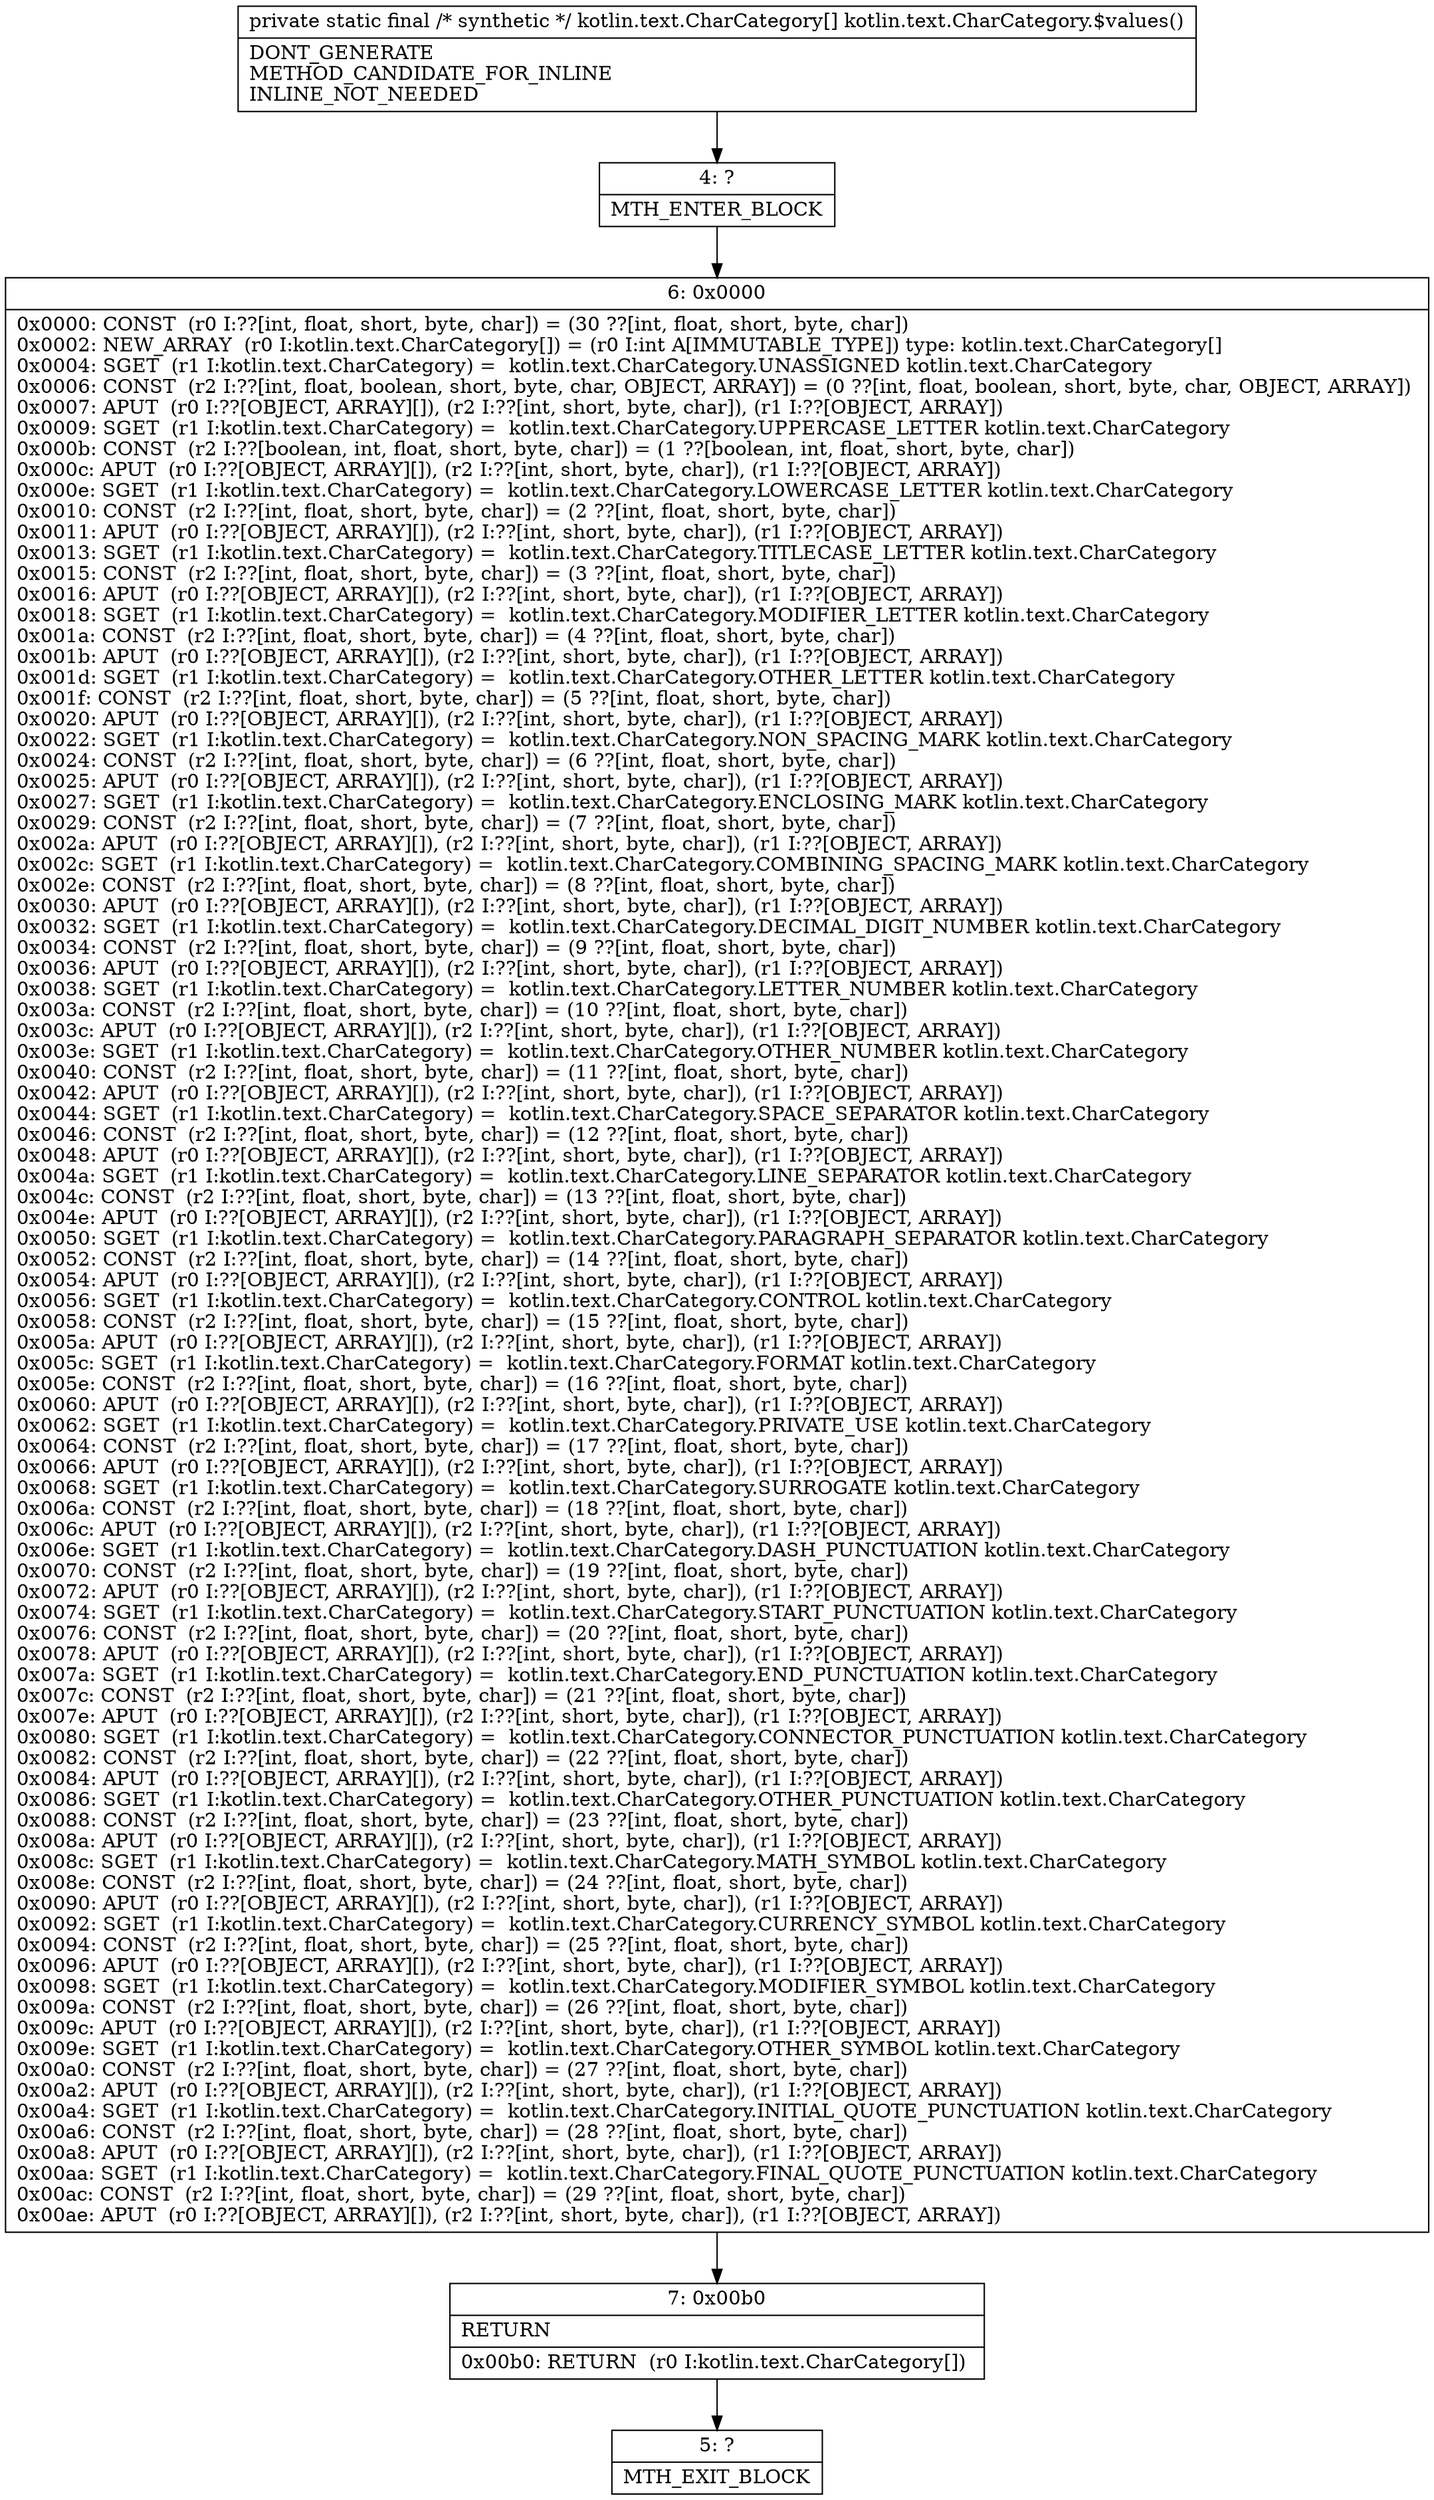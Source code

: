 digraph "CFG forkotlin.text.CharCategory.$values()[Lkotlin\/text\/CharCategory;" {
Node_4 [shape=record,label="{4\:\ ?|MTH_ENTER_BLOCK\l}"];
Node_6 [shape=record,label="{6\:\ 0x0000|0x0000: CONST  (r0 I:??[int, float, short, byte, char]) = (30 ??[int, float, short, byte, char]) \l0x0002: NEW_ARRAY  (r0 I:kotlin.text.CharCategory[]) = (r0 I:int A[IMMUTABLE_TYPE]) type: kotlin.text.CharCategory[] \l0x0004: SGET  (r1 I:kotlin.text.CharCategory) =  kotlin.text.CharCategory.UNASSIGNED kotlin.text.CharCategory \l0x0006: CONST  (r2 I:??[int, float, boolean, short, byte, char, OBJECT, ARRAY]) = (0 ??[int, float, boolean, short, byte, char, OBJECT, ARRAY]) \l0x0007: APUT  (r0 I:??[OBJECT, ARRAY][]), (r2 I:??[int, short, byte, char]), (r1 I:??[OBJECT, ARRAY]) \l0x0009: SGET  (r1 I:kotlin.text.CharCategory) =  kotlin.text.CharCategory.UPPERCASE_LETTER kotlin.text.CharCategory \l0x000b: CONST  (r2 I:??[boolean, int, float, short, byte, char]) = (1 ??[boolean, int, float, short, byte, char]) \l0x000c: APUT  (r0 I:??[OBJECT, ARRAY][]), (r2 I:??[int, short, byte, char]), (r1 I:??[OBJECT, ARRAY]) \l0x000e: SGET  (r1 I:kotlin.text.CharCategory) =  kotlin.text.CharCategory.LOWERCASE_LETTER kotlin.text.CharCategory \l0x0010: CONST  (r2 I:??[int, float, short, byte, char]) = (2 ??[int, float, short, byte, char]) \l0x0011: APUT  (r0 I:??[OBJECT, ARRAY][]), (r2 I:??[int, short, byte, char]), (r1 I:??[OBJECT, ARRAY]) \l0x0013: SGET  (r1 I:kotlin.text.CharCategory) =  kotlin.text.CharCategory.TITLECASE_LETTER kotlin.text.CharCategory \l0x0015: CONST  (r2 I:??[int, float, short, byte, char]) = (3 ??[int, float, short, byte, char]) \l0x0016: APUT  (r0 I:??[OBJECT, ARRAY][]), (r2 I:??[int, short, byte, char]), (r1 I:??[OBJECT, ARRAY]) \l0x0018: SGET  (r1 I:kotlin.text.CharCategory) =  kotlin.text.CharCategory.MODIFIER_LETTER kotlin.text.CharCategory \l0x001a: CONST  (r2 I:??[int, float, short, byte, char]) = (4 ??[int, float, short, byte, char]) \l0x001b: APUT  (r0 I:??[OBJECT, ARRAY][]), (r2 I:??[int, short, byte, char]), (r1 I:??[OBJECT, ARRAY]) \l0x001d: SGET  (r1 I:kotlin.text.CharCategory) =  kotlin.text.CharCategory.OTHER_LETTER kotlin.text.CharCategory \l0x001f: CONST  (r2 I:??[int, float, short, byte, char]) = (5 ??[int, float, short, byte, char]) \l0x0020: APUT  (r0 I:??[OBJECT, ARRAY][]), (r2 I:??[int, short, byte, char]), (r1 I:??[OBJECT, ARRAY]) \l0x0022: SGET  (r1 I:kotlin.text.CharCategory) =  kotlin.text.CharCategory.NON_SPACING_MARK kotlin.text.CharCategory \l0x0024: CONST  (r2 I:??[int, float, short, byte, char]) = (6 ??[int, float, short, byte, char]) \l0x0025: APUT  (r0 I:??[OBJECT, ARRAY][]), (r2 I:??[int, short, byte, char]), (r1 I:??[OBJECT, ARRAY]) \l0x0027: SGET  (r1 I:kotlin.text.CharCategory) =  kotlin.text.CharCategory.ENCLOSING_MARK kotlin.text.CharCategory \l0x0029: CONST  (r2 I:??[int, float, short, byte, char]) = (7 ??[int, float, short, byte, char]) \l0x002a: APUT  (r0 I:??[OBJECT, ARRAY][]), (r2 I:??[int, short, byte, char]), (r1 I:??[OBJECT, ARRAY]) \l0x002c: SGET  (r1 I:kotlin.text.CharCategory) =  kotlin.text.CharCategory.COMBINING_SPACING_MARK kotlin.text.CharCategory \l0x002e: CONST  (r2 I:??[int, float, short, byte, char]) = (8 ??[int, float, short, byte, char]) \l0x0030: APUT  (r0 I:??[OBJECT, ARRAY][]), (r2 I:??[int, short, byte, char]), (r1 I:??[OBJECT, ARRAY]) \l0x0032: SGET  (r1 I:kotlin.text.CharCategory) =  kotlin.text.CharCategory.DECIMAL_DIGIT_NUMBER kotlin.text.CharCategory \l0x0034: CONST  (r2 I:??[int, float, short, byte, char]) = (9 ??[int, float, short, byte, char]) \l0x0036: APUT  (r0 I:??[OBJECT, ARRAY][]), (r2 I:??[int, short, byte, char]), (r1 I:??[OBJECT, ARRAY]) \l0x0038: SGET  (r1 I:kotlin.text.CharCategory) =  kotlin.text.CharCategory.LETTER_NUMBER kotlin.text.CharCategory \l0x003a: CONST  (r2 I:??[int, float, short, byte, char]) = (10 ??[int, float, short, byte, char]) \l0x003c: APUT  (r0 I:??[OBJECT, ARRAY][]), (r2 I:??[int, short, byte, char]), (r1 I:??[OBJECT, ARRAY]) \l0x003e: SGET  (r1 I:kotlin.text.CharCategory) =  kotlin.text.CharCategory.OTHER_NUMBER kotlin.text.CharCategory \l0x0040: CONST  (r2 I:??[int, float, short, byte, char]) = (11 ??[int, float, short, byte, char]) \l0x0042: APUT  (r0 I:??[OBJECT, ARRAY][]), (r2 I:??[int, short, byte, char]), (r1 I:??[OBJECT, ARRAY]) \l0x0044: SGET  (r1 I:kotlin.text.CharCategory) =  kotlin.text.CharCategory.SPACE_SEPARATOR kotlin.text.CharCategory \l0x0046: CONST  (r2 I:??[int, float, short, byte, char]) = (12 ??[int, float, short, byte, char]) \l0x0048: APUT  (r0 I:??[OBJECT, ARRAY][]), (r2 I:??[int, short, byte, char]), (r1 I:??[OBJECT, ARRAY]) \l0x004a: SGET  (r1 I:kotlin.text.CharCategory) =  kotlin.text.CharCategory.LINE_SEPARATOR kotlin.text.CharCategory \l0x004c: CONST  (r2 I:??[int, float, short, byte, char]) = (13 ??[int, float, short, byte, char]) \l0x004e: APUT  (r0 I:??[OBJECT, ARRAY][]), (r2 I:??[int, short, byte, char]), (r1 I:??[OBJECT, ARRAY]) \l0x0050: SGET  (r1 I:kotlin.text.CharCategory) =  kotlin.text.CharCategory.PARAGRAPH_SEPARATOR kotlin.text.CharCategory \l0x0052: CONST  (r2 I:??[int, float, short, byte, char]) = (14 ??[int, float, short, byte, char]) \l0x0054: APUT  (r0 I:??[OBJECT, ARRAY][]), (r2 I:??[int, short, byte, char]), (r1 I:??[OBJECT, ARRAY]) \l0x0056: SGET  (r1 I:kotlin.text.CharCategory) =  kotlin.text.CharCategory.CONTROL kotlin.text.CharCategory \l0x0058: CONST  (r2 I:??[int, float, short, byte, char]) = (15 ??[int, float, short, byte, char]) \l0x005a: APUT  (r0 I:??[OBJECT, ARRAY][]), (r2 I:??[int, short, byte, char]), (r1 I:??[OBJECT, ARRAY]) \l0x005c: SGET  (r1 I:kotlin.text.CharCategory) =  kotlin.text.CharCategory.FORMAT kotlin.text.CharCategory \l0x005e: CONST  (r2 I:??[int, float, short, byte, char]) = (16 ??[int, float, short, byte, char]) \l0x0060: APUT  (r0 I:??[OBJECT, ARRAY][]), (r2 I:??[int, short, byte, char]), (r1 I:??[OBJECT, ARRAY]) \l0x0062: SGET  (r1 I:kotlin.text.CharCategory) =  kotlin.text.CharCategory.PRIVATE_USE kotlin.text.CharCategory \l0x0064: CONST  (r2 I:??[int, float, short, byte, char]) = (17 ??[int, float, short, byte, char]) \l0x0066: APUT  (r0 I:??[OBJECT, ARRAY][]), (r2 I:??[int, short, byte, char]), (r1 I:??[OBJECT, ARRAY]) \l0x0068: SGET  (r1 I:kotlin.text.CharCategory) =  kotlin.text.CharCategory.SURROGATE kotlin.text.CharCategory \l0x006a: CONST  (r2 I:??[int, float, short, byte, char]) = (18 ??[int, float, short, byte, char]) \l0x006c: APUT  (r0 I:??[OBJECT, ARRAY][]), (r2 I:??[int, short, byte, char]), (r1 I:??[OBJECT, ARRAY]) \l0x006e: SGET  (r1 I:kotlin.text.CharCategory) =  kotlin.text.CharCategory.DASH_PUNCTUATION kotlin.text.CharCategory \l0x0070: CONST  (r2 I:??[int, float, short, byte, char]) = (19 ??[int, float, short, byte, char]) \l0x0072: APUT  (r0 I:??[OBJECT, ARRAY][]), (r2 I:??[int, short, byte, char]), (r1 I:??[OBJECT, ARRAY]) \l0x0074: SGET  (r1 I:kotlin.text.CharCategory) =  kotlin.text.CharCategory.START_PUNCTUATION kotlin.text.CharCategory \l0x0076: CONST  (r2 I:??[int, float, short, byte, char]) = (20 ??[int, float, short, byte, char]) \l0x0078: APUT  (r0 I:??[OBJECT, ARRAY][]), (r2 I:??[int, short, byte, char]), (r1 I:??[OBJECT, ARRAY]) \l0x007a: SGET  (r1 I:kotlin.text.CharCategory) =  kotlin.text.CharCategory.END_PUNCTUATION kotlin.text.CharCategory \l0x007c: CONST  (r2 I:??[int, float, short, byte, char]) = (21 ??[int, float, short, byte, char]) \l0x007e: APUT  (r0 I:??[OBJECT, ARRAY][]), (r2 I:??[int, short, byte, char]), (r1 I:??[OBJECT, ARRAY]) \l0x0080: SGET  (r1 I:kotlin.text.CharCategory) =  kotlin.text.CharCategory.CONNECTOR_PUNCTUATION kotlin.text.CharCategory \l0x0082: CONST  (r2 I:??[int, float, short, byte, char]) = (22 ??[int, float, short, byte, char]) \l0x0084: APUT  (r0 I:??[OBJECT, ARRAY][]), (r2 I:??[int, short, byte, char]), (r1 I:??[OBJECT, ARRAY]) \l0x0086: SGET  (r1 I:kotlin.text.CharCategory) =  kotlin.text.CharCategory.OTHER_PUNCTUATION kotlin.text.CharCategory \l0x0088: CONST  (r2 I:??[int, float, short, byte, char]) = (23 ??[int, float, short, byte, char]) \l0x008a: APUT  (r0 I:??[OBJECT, ARRAY][]), (r2 I:??[int, short, byte, char]), (r1 I:??[OBJECT, ARRAY]) \l0x008c: SGET  (r1 I:kotlin.text.CharCategory) =  kotlin.text.CharCategory.MATH_SYMBOL kotlin.text.CharCategory \l0x008e: CONST  (r2 I:??[int, float, short, byte, char]) = (24 ??[int, float, short, byte, char]) \l0x0090: APUT  (r0 I:??[OBJECT, ARRAY][]), (r2 I:??[int, short, byte, char]), (r1 I:??[OBJECT, ARRAY]) \l0x0092: SGET  (r1 I:kotlin.text.CharCategory) =  kotlin.text.CharCategory.CURRENCY_SYMBOL kotlin.text.CharCategory \l0x0094: CONST  (r2 I:??[int, float, short, byte, char]) = (25 ??[int, float, short, byte, char]) \l0x0096: APUT  (r0 I:??[OBJECT, ARRAY][]), (r2 I:??[int, short, byte, char]), (r1 I:??[OBJECT, ARRAY]) \l0x0098: SGET  (r1 I:kotlin.text.CharCategory) =  kotlin.text.CharCategory.MODIFIER_SYMBOL kotlin.text.CharCategory \l0x009a: CONST  (r2 I:??[int, float, short, byte, char]) = (26 ??[int, float, short, byte, char]) \l0x009c: APUT  (r0 I:??[OBJECT, ARRAY][]), (r2 I:??[int, short, byte, char]), (r1 I:??[OBJECT, ARRAY]) \l0x009e: SGET  (r1 I:kotlin.text.CharCategory) =  kotlin.text.CharCategory.OTHER_SYMBOL kotlin.text.CharCategory \l0x00a0: CONST  (r2 I:??[int, float, short, byte, char]) = (27 ??[int, float, short, byte, char]) \l0x00a2: APUT  (r0 I:??[OBJECT, ARRAY][]), (r2 I:??[int, short, byte, char]), (r1 I:??[OBJECT, ARRAY]) \l0x00a4: SGET  (r1 I:kotlin.text.CharCategory) =  kotlin.text.CharCategory.INITIAL_QUOTE_PUNCTUATION kotlin.text.CharCategory \l0x00a6: CONST  (r2 I:??[int, float, short, byte, char]) = (28 ??[int, float, short, byte, char]) \l0x00a8: APUT  (r0 I:??[OBJECT, ARRAY][]), (r2 I:??[int, short, byte, char]), (r1 I:??[OBJECT, ARRAY]) \l0x00aa: SGET  (r1 I:kotlin.text.CharCategory) =  kotlin.text.CharCategory.FINAL_QUOTE_PUNCTUATION kotlin.text.CharCategory \l0x00ac: CONST  (r2 I:??[int, float, short, byte, char]) = (29 ??[int, float, short, byte, char]) \l0x00ae: APUT  (r0 I:??[OBJECT, ARRAY][]), (r2 I:??[int, short, byte, char]), (r1 I:??[OBJECT, ARRAY]) \l}"];
Node_7 [shape=record,label="{7\:\ 0x00b0|RETURN\l|0x00b0: RETURN  (r0 I:kotlin.text.CharCategory[]) \l}"];
Node_5 [shape=record,label="{5\:\ ?|MTH_EXIT_BLOCK\l}"];
MethodNode[shape=record,label="{private static final \/* synthetic *\/ kotlin.text.CharCategory[] kotlin.text.CharCategory.$values()  | DONT_GENERATE\lMETHOD_CANDIDATE_FOR_INLINE\lINLINE_NOT_NEEDED\l}"];
MethodNode -> Node_4;Node_4 -> Node_6;
Node_6 -> Node_7;
Node_7 -> Node_5;
}

